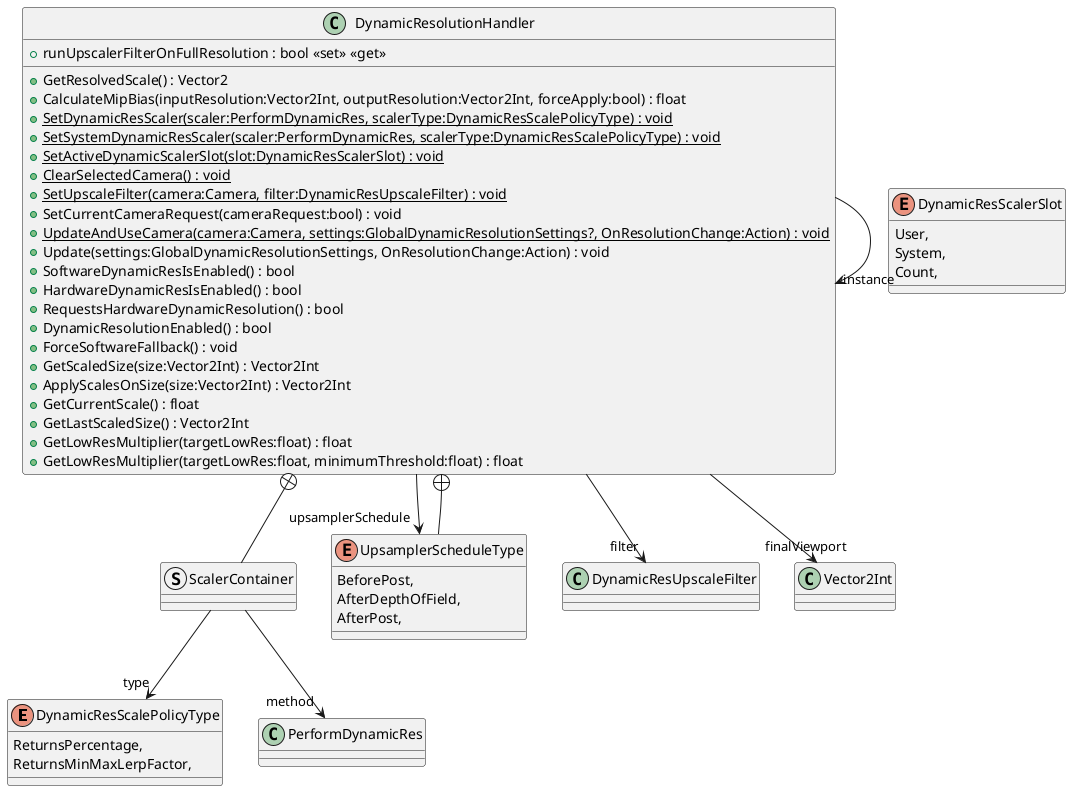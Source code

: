 @startuml
enum DynamicResScalePolicyType {
    ReturnsPercentage,
    ReturnsMinMaxLerpFactor,
}
enum DynamicResScalerSlot {
    User,
    System,
    Count,
}
class DynamicResolutionHandler {
    + runUpscalerFilterOnFullResolution : bool <<set>> <<get>>
    + GetResolvedScale() : Vector2
    + CalculateMipBias(inputResolution:Vector2Int, outputResolution:Vector2Int, forceApply:bool) : float
    {static} + SetDynamicResScaler(scaler:PerformDynamicRes, scalerType:DynamicResScalePolicyType) : void
    {static} + SetSystemDynamicResScaler(scaler:PerformDynamicRes, scalerType:DynamicResScalePolicyType) : void
    {static} + SetActiveDynamicScalerSlot(slot:DynamicResScalerSlot) : void
    + {static} ClearSelectedCamera() : void
    {static} + SetUpscaleFilter(camera:Camera, filter:DynamicResUpscaleFilter) : void
    + SetCurrentCameraRequest(cameraRequest:bool) : void
    + {static} UpdateAndUseCamera(camera:Camera, settings:GlobalDynamicResolutionSettings?, OnResolutionChange:Action) : void
    + Update(settings:GlobalDynamicResolutionSettings, OnResolutionChange:Action) : void
    + SoftwareDynamicResIsEnabled() : bool
    + HardwareDynamicResIsEnabled() : bool
    + RequestsHardwareDynamicResolution() : bool
    + DynamicResolutionEnabled() : bool
    + ForceSoftwareFallback() : void
    + GetScaledSize(size:Vector2Int) : Vector2Int
    + ApplyScalesOnSize(size:Vector2Int) : Vector2Int
    + GetCurrentScale() : float
    + GetLastScaledSize() : Vector2Int
    + GetLowResMultiplier(targetLowRes:float) : float
    + GetLowResMultiplier(targetLowRes:float, minimumThreshold:float) : float
}
struct ScalerContainer {
}
enum UpsamplerScheduleType {
    BeforePost,
    AfterDepthOfField,
    AfterPost,
}
DynamicResolutionHandler --> "filter" DynamicResUpscaleFilter
DynamicResolutionHandler --> "finalViewport" Vector2Int
DynamicResolutionHandler --> "upsamplerSchedule" UpsamplerScheduleType
DynamicResolutionHandler --> "instance" DynamicResolutionHandler
DynamicResolutionHandler +-- ScalerContainer
ScalerContainer --> "type" DynamicResScalePolicyType
ScalerContainer --> "method" PerformDynamicRes
DynamicResolutionHandler +-- UpsamplerScheduleType
@enduml

